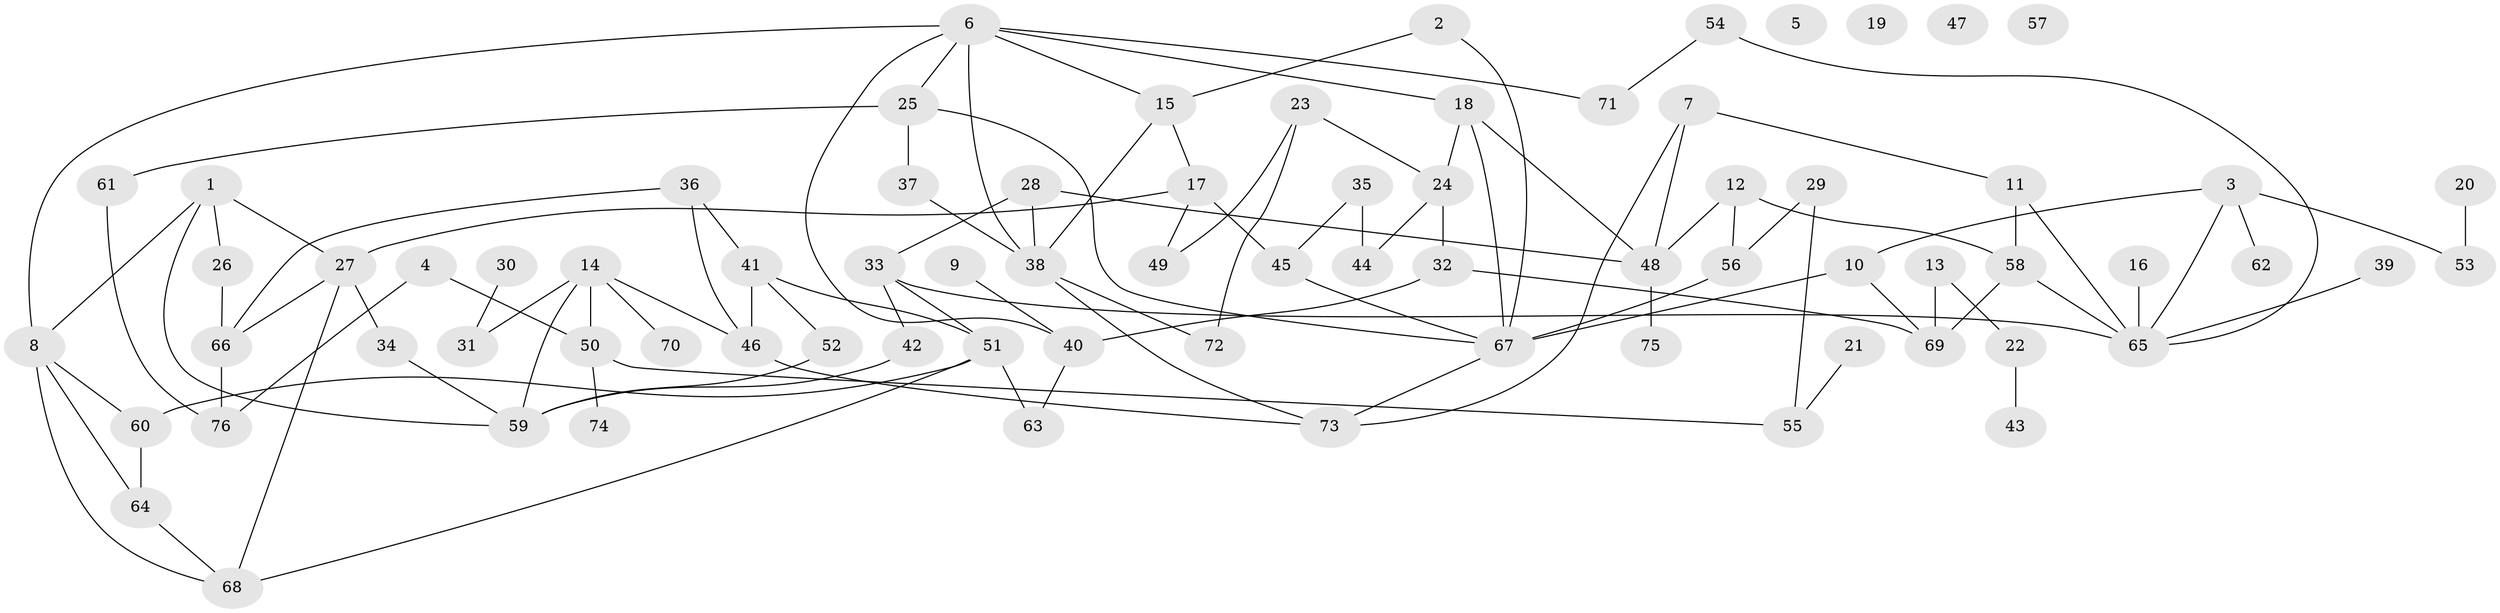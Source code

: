 // coarse degree distribution, {6: 0.061224489795918366, 4: 0.16326530612244897, 5: 0.10204081632653061, 3: 0.16326530612244897, 0: 0.08163265306122448, 9: 0.04081632653061224, 1: 0.16326530612244897, 2: 0.1836734693877551, 7: 0.02040816326530612, 8: 0.02040816326530612}
// Generated by graph-tools (version 1.1) at 2025/41/03/06/25 10:41:21]
// undirected, 76 vertices, 109 edges
graph export_dot {
graph [start="1"]
  node [color=gray90,style=filled];
  1;
  2;
  3;
  4;
  5;
  6;
  7;
  8;
  9;
  10;
  11;
  12;
  13;
  14;
  15;
  16;
  17;
  18;
  19;
  20;
  21;
  22;
  23;
  24;
  25;
  26;
  27;
  28;
  29;
  30;
  31;
  32;
  33;
  34;
  35;
  36;
  37;
  38;
  39;
  40;
  41;
  42;
  43;
  44;
  45;
  46;
  47;
  48;
  49;
  50;
  51;
  52;
  53;
  54;
  55;
  56;
  57;
  58;
  59;
  60;
  61;
  62;
  63;
  64;
  65;
  66;
  67;
  68;
  69;
  70;
  71;
  72;
  73;
  74;
  75;
  76;
  1 -- 8;
  1 -- 26;
  1 -- 27;
  1 -- 59;
  2 -- 15;
  2 -- 67;
  3 -- 10;
  3 -- 53;
  3 -- 62;
  3 -- 65;
  4 -- 50;
  4 -- 76;
  6 -- 8;
  6 -- 15;
  6 -- 18;
  6 -- 25;
  6 -- 38;
  6 -- 40;
  6 -- 71;
  7 -- 11;
  7 -- 48;
  7 -- 73;
  8 -- 60;
  8 -- 64;
  8 -- 68;
  9 -- 40;
  10 -- 67;
  10 -- 69;
  11 -- 58;
  11 -- 65;
  12 -- 48;
  12 -- 56;
  12 -- 58;
  13 -- 22;
  13 -- 69;
  14 -- 31;
  14 -- 46;
  14 -- 50;
  14 -- 59;
  14 -- 70;
  15 -- 17;
  15 -- 38;
  16 -- 65;
  17 -- 27;
  17 -- 45;
  17 -- 49;
  18 -- 24;
  18 -- 48;
  18 -- 67;
  20 -- 53;
  21 -- 55;
  22 -- 43;
  23 -- 24;
  23 -- 49;
  23 -- 72;
  24 -- 32;
  24 -- 44;
  25 -- 37;
  25 -- 61;
  25 -- 67;
  26 -- 66;
  27 -- 34;
  27 -- 66;
  27 -- 68;
  28 -- 33;
  28 -- 38;
  28 -- 48;
  29 -- 55;
  29 -- 56;
  30 -- 31;
  32 -- 40;
  32 -- 69;
  33 -- 42;
  33 -- 51;
  33 -- 65;
  34 -- 59;
  35 -- 44;
  35 -- 45;
  36 -- 41;
  36 -- 46;
  36 -- 66;
  37 -- 38;
  38 -- 72;
  38 -- 73;
  39 -- 65;
  40 -- 63;
  41 -- 46;
  41 -- 51;
  41 -- 52;
  42 -- 59;
  45 -- 67;
  46 -- 73;
  48 -- 75;
  50 -- 55;
  50 -- 74;
  51 -- 60;
  51 -- 63;
  51 -- 68;
  52 -- 59;
  54 -- 65;
  54 -- 71;
  56 -- 67;
  58 -- 65;
  58 -- 69;
  60 -- 64;
  61 -- 76;
  64 -- 68;
  66 -- 76;
  67 -- 73;
}
